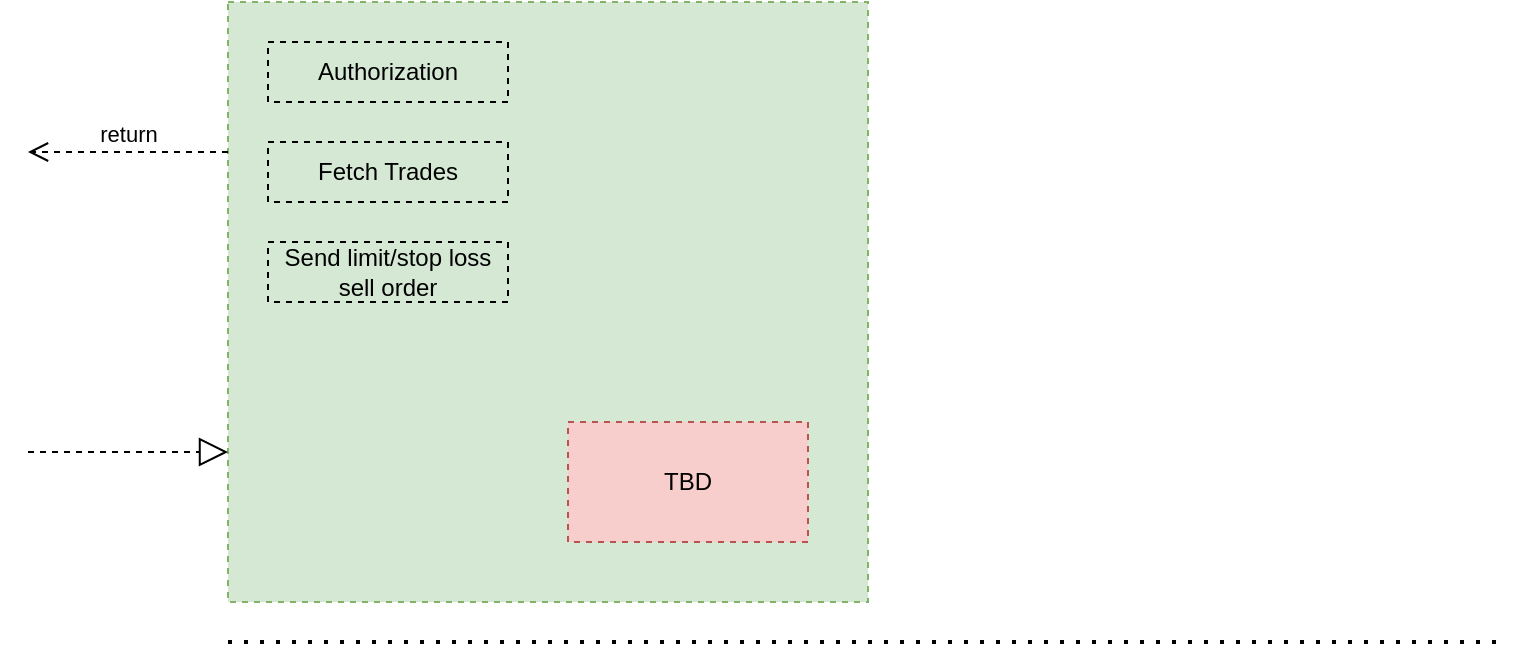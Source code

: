 <mxfile version="13.6.5" type="github">
  <diagram id="-2cew75BLRgV-3fIqFXV" name="Page-1">
    <mxGraphModel dx="2013" dy="764" grid="1" gridSize="10" guides="1" tooltips="1" connect="1" arrows="1" fold="1" page="1" pageScale="1" pageWidth="827" pageHeight="1169" math="0" shadow="0">
      <root>
        <mxCell id="0" />
        <mxCell id="1" parent="0" />
        <mxCell id="dxrtK1tRXE7fo_u7qs69-1" value="" style="endArrow=none;dashed=1;html=1;dashPattern=1 3;strokeWidth=2;" edge="1" parent="1">
          <mxGeometry width="50" height="50" relative="1" as="geometry">
            <mxPoint x="80" y="360" as="sourcePoint" />
            <mxPoint x="720" y="360" as="targetPoint" />
          </mxGeometry>
        </mxCell>
        <mxCell id="dxrtK1tRXE7fo_u7qs69-2" value="" style="rounded=0;whiteSpace=wrap;html=1;fillColor=#d5e8d4;dashed=1;strokeColor=#82b366;" vertex="1" parent="1">
          <mxGeometry x="80" y="40" width="320" height="300" as="geometry" />
        </mxCell>
        <mxCell id="dxrtK1tRXE7fo_u7qs69-3" value="Authorization" style="rounded=0;whiteSpace=wrap;html=1;dashed=1;fillColor=none;" vertex="1" parent="1">
          <mxGeometry x="100" y="60" width="120" height="30" as="geometry" />
        </mxCell>
        <mxCell id="dxrtK1tRXE7fo_u7qs69-4" value="Fetch Trades" style="rounded=0;whiteSpace=wrap;html=1;dashed=1;fillColor=none;" vertex="1" parent="1">
          <mxGeometry x="100" y="110" width="120" height="30" as="geometry" />
        </mxCell>
        <mxCell id="dxrtK1tRXE7fo_u7qs69-6" value="Send limit/stop loss sell order" style="rounded=0;whiteSpace=wrap;html=1;dashed=1;fillColor=none;" vertex="1" parent="1">
          <mxGeometry x="100" y="160" width="120" height="30" as="geometry" />
        </mxCell>
        <mxCell id="dxrtK1tRXE7fo_u7qs69-7" value="return" style="html=1;verticalAlign=bottom;endArrow=open;dashed=1;endSize=8;exitX=0;exitY=0.25;exitDx=0;exitDy=0;" edge="1" parent="1" source="dxrtK1tRXE7fo_u7qs69-2">
          <mxGeometry relative="1" as="geometry">
            <mxPoint x="60" y="124.5" as="sourcePoint" />
            <mxPoint x="-20" y="115" as="targetPoint" />
          </mxGeometry>
        </mxCell>
        <mxCell id="dxrtK1tRXE7fo_u7qs69-8" value="" style="endArrow=block;dashed=1;endFill=0;endSize=12;html=1;entryX=0;entryY=0.75;entryDx=0;entryDy=0;" edge="1" parent="1" target="dxrtK1tRXE7fo_u7qs69-2">
          <mxGeometry width="160" relative="1" as="geometry">
            <mxPoint x="-20" y="265" as="sourcePoint" />
            <mxPoint x="50" y="280" as="targetPoint" />
          </mxGeometry>
        </mxCell>
        <mxCell id="dxrtK1tRXE7fo_u7qs69-9" value="TBD" style="rounded=0;whiteSpace=wrap;html=1;dashed=1;fillColor=#f8cecc;strokeColor=#b85450;" vertex="1" parent="1">
          <mxGeometry x="250" y="250" width="120" height="60" as="geometry" />
        </mxCell>
      </root>
    </mxGraphModel>
  </diagram>
</mxfile>
